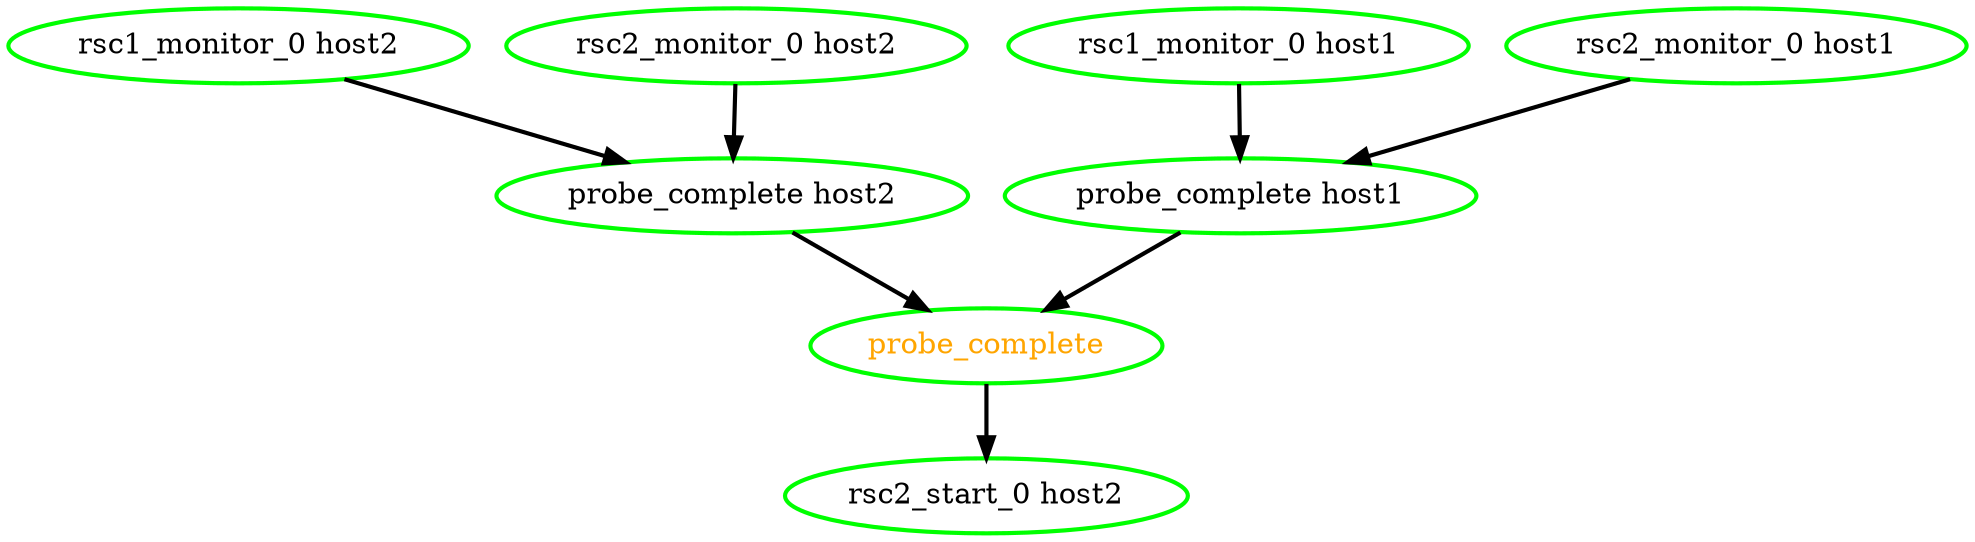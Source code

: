 digraph "g" {
"probe_complete host1" -> "probe_complete" [ style = bold]
"probe_complete host1" [ style=bold color="green" fontcolor="black"  ]
"probe_complete host2" -> "probe_complete" [ style = bold]
"probe_complete host2" [ style=bold color="green" fontcolor="black"  ]
"probe_complete" -> "rsc2_start_0 host2" [ style = bold]
"probe_complete" [ style=bold color="green" fontcolor="orange"  ]
"rsc1_monitor_0 host1" -> "probe_complete host1" [ style = bold]
"rsc1_monitor_0 host1" [ style=bold color="green" fontcolor="black"  ]
"rsc1_monitor_0 host2" -> "probe_complete host2" [ style = bold]
"rsc1_monitor_0 host2" [ style=bold color="green" fontcolor="black"  ]
"rsc2_monitor_0 host1" -> "probe_complete host1" [ style = bold]
"rsc2_monitor_0 host1" [ style=bold color="green" fontcolor="black"  ]
"rsc2_monitor_0 host2" -> "probe_complete host2" [ style = bold]
"rsc2_monitor_0 host2" [ style=bold color="green" fontcolor="black"  ]
"rsc2_start_0 host2" [ style=bold color="green" fontcolor="black"  ]
}
